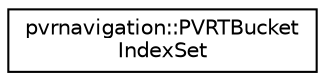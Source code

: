 digraph "Graphical Class Hierarchy"
{
  edge [fontname="Helvetica",fontsize="10",labelfontname="Helvetica",labelfontsize="10"];
  node [fontname="Helvetica",fontsize="10",shape=record];
  rankdir="LR";
  Node1 [label="pvrnavigation::PVRTBucket\lIndexSet",height=0.2,width=0.4,color="black", fillcolor="white", style="filled",URL="$structpvrnavigation_1_1_p_v_r_t_bucket_index_set.html"];
}
